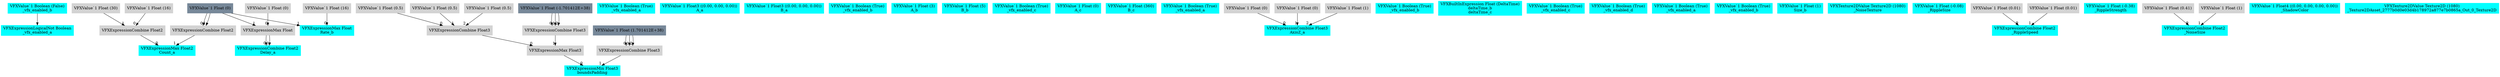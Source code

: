 digraph G {
node0 [shape="box" color="cyan" style="filled" label="VFXExpressionLogicalNot Boolean
_vfx_enabled_a"]
node1 [shape="box" color="cyan" style="filled" label="VFXValue`1 Boolean (False)
_vfx_enabled_b"]
node2 [shape="box" color="cyan" style="filled" label="VFXExpressionMax Float2
Count_a"]
node3 [shape="box" color="lightgray" style="filled" label="VFXExpressionCombine Float2"]
node4 [shape="box" color="lightgray" style="filled" label="VFXValue`1 Float (16)"]
node5 [shape="box" color="lightgray" style="filled" label="VFXValue`1 Float (30)"]
node6 [shape="box" color="lightgray" style="filled" label="VFXExpressionCombine Float2"]
node7 [shape="box" color="lightslategray" style="filled" label="VFXValue`1 Float (0)"]
node8 [shape="box" color="cyan" style="filled" label="VFXExpressionCombine Float2
Delay_a"]
node9 [shape="box" color="lightgray" style="filled" label="VFXExpressionMax Float"]
node10 [shape="box" color="lightgray" style="filled" label="VFXValue`1 Float (0)"]
node11 [shape="box" color="cyan" style="filled" label="VFXExpressionMax Float
Rate_b"]
node12 [shape="box" color="lightgray" style="filled" label="VFXValue`1 Float (16)"]
node13 [shape="box" color="cyan" style="filled" label="VFXExpressionMin Float3
boundsPadding"]
node14 [shape="box" color="lightgray" style="filled" label="VFXExpressionMax Float3"]
node15 [shape="box" color="lightgray" style="filled" label="VFXExpressionCombine Float3"]
node16 [shape="box" color="lightgray" style="filled" label="VFXValue`1 Float (0.5)"]
node17 [shape="box" color="lightgray" style="filled" label="VFXValue`1 Float (0.5)"]
node18 [shape="box" color="lightgray" style="filled" label="VFXValue`1 Float (0.5)"]
node19 [shape="box" color="lightgray" style="filled" label="VFXExpressionCombine Float3"]
node20 [shape="box" color="lightslategray" style="filled" label="VFXValue`1 Float (-1.701412E+38)"]
node21 [shape="box" color="lightgray" style="filled" label="VFXExpressionCombine Float3"]
node22 [shape="box" color="lightslategray" style="filled" label="VFXValue`1 Float (1.701412E+38)"]
node23 [shape="box" color="cyan" style="filled" label="VFXValue`1 Boolean (True)
_vfx_enabled_a"]
node24 [shape="box" color="cyan" style="filled" label="VFXValue`1 Float3 ((0.00, 0.00, 0.00))
A_a"]
node25 [shape="box" color="cyan" style="filled" label="VFXValue`1 Float3 ((0.00, 0.00, 0.00))
B_a"]
node26 [shape="box" color="cyan" style="filled" label="VFXValue`1 Boolean (True)
_vfx_enabled_b"]
node27 [shape="box" color="cyan" style="filled" label="VFXValue`1 Float (3)
A_b"]
node28 [shape="box" color="cyan" style="filled" label="VFXValue`1 Float (5)
B_b"]
node29 [shape="box" color="cyan" style="filled" label="VFXValue`1 Boolean (True)
_vfx_enabled_c"]
node30 [shape="box" color="cyan" style="filled" label="VFXValue`1 Float (0)
A_c"]
node31 [shape="box" color="cyan" style="filled" label="VFXValue`1 Float (360)
B_c"]
node32 [shape="box" color="cyan" style="filled" label="VFXValue`1 Boolean (True)
_vfx_enabled_a"]
node33 [shape="box" color="cyan" style="filled" label="VFXExpressionCombine Float3
AxisZ_a"]
node34 [shape="box" color="lightgray" style="filled" label="VFXValue`1 Float (0)"]
node35 [shape="box" color="lightgray" style="filled" label="VFXValue`1 Float (0)"]
node36 [shape="box" color="lightgray" style="filled" label="VFXValue`1 Float (1)"]
node37 [shape="box" color="cyan" style="filled" label="VFXValue`1 Boolean (True)
_vfx_enabled_b"]
node38 [shape="box" color="cyan" style="filled" label="VFXBuiltInExpression Float (DeltaTime)
deltaTime_b
deltaTime_c"]
node39 [shape="box" color="cyan" style="filled" label="VFXValue`1 Boolean (True)
_vfx_enabled_c"]
node40 [shape="box" color="cyan" style="filled" label="VFXValue`1 Boolean (True)
_vfx_enabled_d"]
node41 [shape="box" color="cyan" style="filled" label="VFXValue`1 Boolean (True)
_vfx_enabled_a"]
node42 [shape="box" color="cyan" style="filled" label="VFXValue`1 Boolean (True)
_vfx_enabled_b"]
node43 [shape="box" color="cyan" style="filled" label="VFXValue`1 Float (1)
Size_b"]
node44 [shape="box" color="cyan" style="filled" label="VFXTexture2DValue Texture2D (1080)
_NoiseTexture"]
node45 [shape="box" color="cyan" style="filled" label="VFXValue`1 Float (-0.08)
_RippleSize"]
node46 [shape="box" color="cyan" style="filled" label="VFXExpressionCombine Float2
_RippleSpeed"]
node47 [shape="box" color="lightgray" style="filled" label="VFXValue`1 Float (0.01)"]
node48 [shape="box" color="lightgray" style="filled" label="VFXValue`1 Float (0.01)"]
node49 [shape="box" color="cyan" style="filled" label="VFXValue`1 Float (-0.38)
_RippleStrength"]
node50 [shape="box" color="cyan" style="filled" label="VFXExpressionCombine Float2
_NoiseSize"]
node51 [shape="box" color="lightgray" style="filled" label="VFXValue`1 Float (0.41)"]
node52 [shape="box" color="lightgray" style="filled" label="VFXValue`1 Float (1)"]
node53 [shape="box" color="cyan" style="filled" label="VFXValue`1 Float4 ((0.00, 0.00, 0.00, 0.00))
_ShadowColor"]
node54 [shape="box" color="cyan" style="filled" label="VFXTexture2DValue Texture2D (1080)
_Texture2DAsset_2777b0d0e03d4b178972a877e7b0865a_Out_0_Texture2D"]
node1 -> node0 
node3 -> node2 [headlabel="0"]
node6 -> node2 [headlabel="1"]
node4 -> node3 [headlabel="0"]
node5 -> node3 [headlabel="1"]
node7 -> node6 [headlabel="0"]
node7 -> node6 [headlabel="1"]
node9 -> node8 [headlabel="0"]
node9 -> node8 [headlabel="1"]
node10 -> node9 [headlabel="0"]
node7 -> node9 [headlabel="1"]
node12 -> node11 [headlabel="0"]
node7 -> node11 [headlabel="1"]
node14 -> node13 [headlabel="0"]
node21 -> node13 [headlabel="1"]
node15 -> node14 [headlabel="0"]
node19 -> node14 [headlabel="1"]
node16 -> node15 [headlabel="0"]
node17 -> node15 [headlabel="1"]
node18 -> node15 [headlabel="2"]
node20 -> node19 [headlabel="0"]
node20 -> node19 [headlabel="1"]
node20 -> node19 [headlabel="2"]
node22 -> node21 [headlabel="0"]
node22 -> node21 [headlabel="1"]
node22 -> node21 [headlabel="2"]
node34 -> node33 [headlabel="0"]
node35 -> node33 [headlabel="1"]
node36 -> node33 [headlabel="2"]
node47 -> node46 [headlabel="0"]
node48 -> node46 [headlabel="1"]
node51 -> node50 [headlabel="0"]
node52 -> node50 [headlabel="1"]
}
